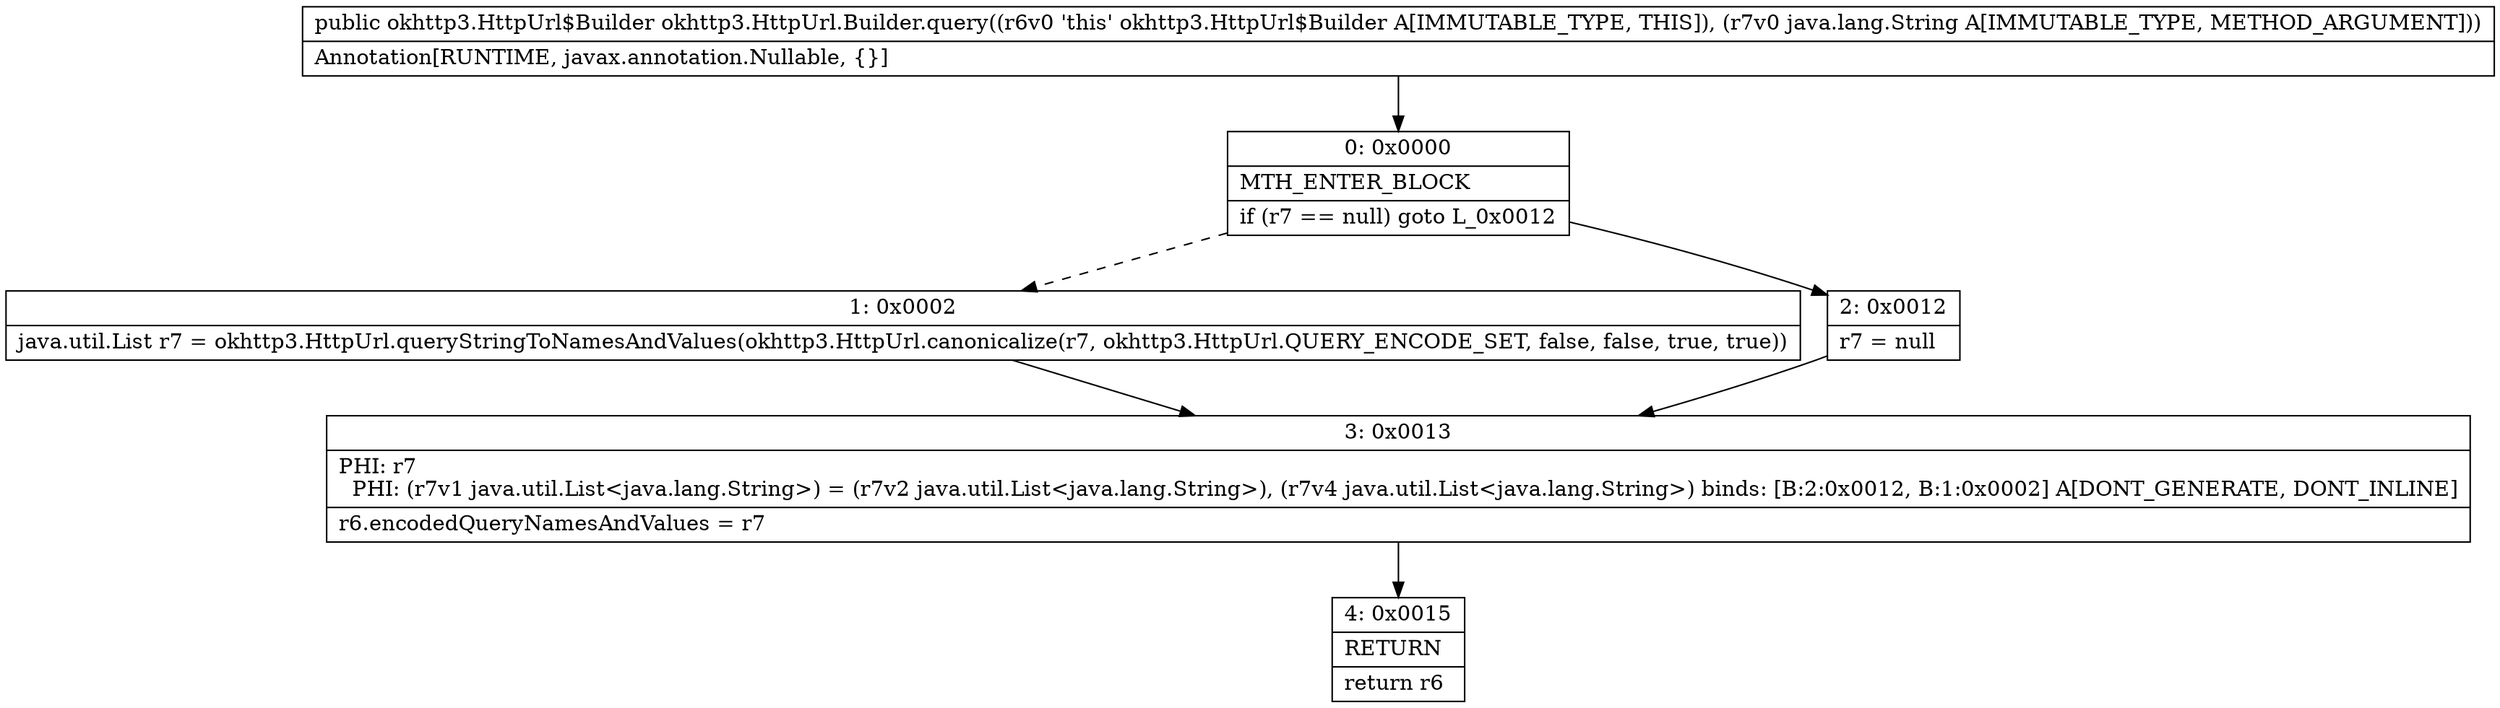 digraph "CFG forokhttp3.HttpUrl.Builder.query(Ljava\/lang\/String;)Lokhttp3\/HttpUrl$Builder;" {
Node_0 [shape=record,label="{0\:\ 0x0000|MTH_ENTER_BLOCK\l|if (r7 == null) goto L_0x0012\l}"];
Node_1 [shape=record,label="{1\:\ 0x0002|java.util.List r7 = okhttp3.HttpUrl.queryStringToNamesAndValues(okhttp3.HttpUrl.canonicalize(r7, okhttp3.HttpUrl.QUERY_ENCODE_SET, false, false, true, true))\l}"];
Node_2 [shape=record,label="{2\:\ 0x0012|r7 = null\l}"];
Node_3 [shape=record,label="{3\:\ 0x0013|PHI: r7 \l  PHI: (r7v1 java.util.List\<java.lang.String\>) = (r7v2 java.util.List\<java.lang.String\>), (r7v4 java.util.List\<java.lang.String\>) binds: [B:2:0x0012, B:1:0x0002] A[DONT_GENERATE, DONT_INLINE]\l|r6.encodedQueryNamesAndValues = r7\l}"];
Node_4 [shape=record,label="{4\:\ 0x0015|RETURN\l|return r6\l}"];
MethodNode[shape=record,label="{public okhttp3.HttpUrl$Builder okhttp3.HttpUrl.Builder.query((r6v0 'this' okhttp3.HttpUrl$Builder A[IMMUTABLE_TYPE, THIS]), (r7v0 java.lang.String A[IMMUTABLE_TYPE, METHOD_ARGUMENT]))  | Annotation[RUNTIME, javax.annotation.Nullable, \{\}]\l}"];
MethodNode -> Node_0;
Node_0 -> Node_1[style=dashed];
Node_0 -> Node_2;
Node_1 -> Node_3;
Node_2 -> Node_3;
Node_3 -> Node_4;
}

